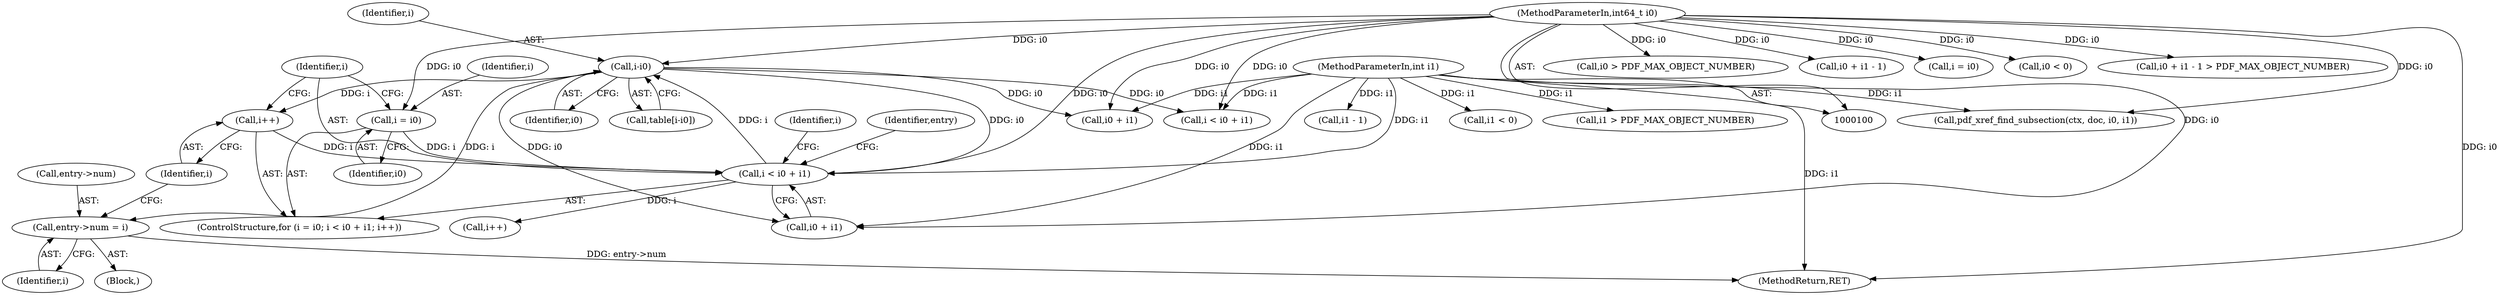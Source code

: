 digraph "0_ghostscript_55c3f68d638ac1263a386e0aaa004bb6e8bde731@pointer" {
"1000304" [label="(Call,entry->num = i)"];
"1000178" [label="(Call,i-i0)"];
"1000164" [label="(Call,i < i0 + i1)"];
"1000169" [label="(Call,i++)"];
"1000161" [label="(Call,i = i0)"];
"1000104" [label="(MethodParameterIn,int64_t i0)"];
"1000105" [label="(MethodParameterIn,int i1)"];
"1000314" [label="(MethodReturn,RET)"];
"1000170" [label="(Identifier,i)"];
"1000158" [label="(Call,i++)"];
"1000161" [label="(Call,i = i0)"];
"1000165" [label="(Identifier,i)"];
"1000163" [label="(Identifier,i0)"];
"1000169" [label="(Call,i++)"];
"1000160" [label="(ControlStructure,for (i = i0; i < i0 + i1; i++))"];
"1000159" [label="(Identifier,i)"];
"1000162" [label="(Identifier,i)"];
"1000105" [label="(MethodParameterIn,int i1)"];
"1000120" [label="(Call,i0 > PDF_MAX_OBJECT_NUMBER)"];
"1000132" [label="(Call,i0 + i1 - 1)"];
"1000180" [label="(Identifier,i0)"];
"1000134" [label="(Call,i1 - 1)"];
"1000155" [label="(Call,i0 + i1)"];
"1000104" [label="(MethodParameterIn,int64_t i0)"];
"1000144" [label="(Call,pdf_xref_find_subsection(ctx, doc, i0, i1))"];
"1000260" [label="(Block,)"];
"1000176" [label="(Call,table[i-i0])"];
"1000174" [label="(Identifier,entry)"];
"1000150" [label="(Call,i = i0)"];
"1000308" [label="(Identifier,i)"];
"1000166" [label="(Call,i0 + i1)"];
"1000124" [label="(Call,i1 < 0)"];
"1000128" [label="(Call,i1 > PDF_MAX_OBJECT_NUMBER)"];
"1000116" [label="(Call,i0 < 0)"];
"1000304" [label="(Call,entry->num = i)"];
"1000178" [label="(Call,i-i0)"];
"1000164" [label="(Call,i < i0 + i1)"];
"1000131" [label="(Call,i0 + i1 - 1 > PDF_MAX_OBJECT_NUMBER)"];
"1000179" [label="(Identifier,i)"];
"1000153" [label="(Call,i < i0 + i1)"];
"1000305" [label="(Call,entry->num)"];
"1000304" -> "1000260"  [label="AST: "];
"1000304" -> "1000308"  [label="CFG: "];
"1000305" -> "1000304"  [label="AST: "];
"1000308" -> "1000304"  [label="AST: "];
"1000170" -> "1000304"  [label="CFG: "];
"1000304" -> "1000314"  [label="DDG: entry->num"];
"1000178" -> "1000304"  [label="DDG: i"];
"1000178" -> "1000176"  [label="AST: "];
"1000178" -> "1000180"  [label="CFG: "];
"1000179" -> "1000178"  [label="AST: "];
"1000180" -> "1000178"  [label="AST: "];
"1000176" -> "1000178"  [label="CFG: "];
"1000178" -> "1000153"  [label="DDG: i0"];
"1000178" -> "1000155"  [label="DDG: i0"];
"1000178" -> "1000164"  [label="DDG: i0"];
"1000178" -> "1000166"  [label="DDG: i0"];
"1000178" -> "1000169"  [label="DDG: i"];
"1000164" -> "1000178"  [label="DDG: i"];
"1000104" -> "1000178"  [label="DDG: i0"];
"1000164" -> "1000160"  [label="AST: "];
"1000164" -> "1000166"  [label="CFG: "];
"1000165" -> "1000164"  [label="AST: "];
"1000166" -> "1000164"  [label="AST: "];
"1000174" -> "1000164"  [label="CFG: "];
"1000159" -> "1000164"  [label="CFG: "];
"1000164" -> "1000158"  [label="DDG: i"];
"1000169" -> "1000164"  [label="DDG: i"];
"1000161" -> "1000164"  [label="DDG: i"];
"1000104" -> "1000164"  [label="DDG: i0"];
"1000105" -> "1000164"  [label="DDG: i1"];
"1000169" -> "1000160"  [label="AST: "];
"1000169" -> "1000170"  [label="CFG: "];
"1000170" -> "1000169"  [label="AST: "];
"1000165" -> "1000169"  [label="CFG: "];
"1000161" -> "1000160"  [label="AST: "];
"1000161" -> "1000163"  [label="CFG: "];
"1000162" -> "1000161"  [label="AST: "];
"1000163" -> "1000161"  [label="AST: "];
"1000165" -> "1000161"  [label="CFG: "];
"1000104" -> "1000161"  [label="DDG: i0"];
"1000104" -> "1000100"  [label="AST: "];
"1000104" -> "1000314"  [label="DDG: i0"];
"1000104" -> "1000116"  [label="DDG: i0"];
"1000104" -> "1000120"  [label="DDG: i0"];
"1000104" -> "1000131"  [label="DDG: i0"];
"1000104" -> "1000132"  [label="DDG: i0"];
"1000104" -> "1000144"  [label="DDG: i0"];
"1000104" -> "1000150"  [label="DDG: i0"];
"1000104" -> "1000153"  [label="DDG: i0"];
"1000104" -> "1000155"  [label="DDG: i0"];
"1000104" -> "1000166"  [label="DDG: i0"];
"1000105" -> "1000100"  [label="AST: "];
"1000105" -> "1000314"  [label="DDG: i1"];
"1000105" -> "1000124"  [label="DDG: i1"];
"1000105" -> "1000128"  [label="DDG: i1"];
"1000105" -> "1000134"  [label="DDG: i1"];
"1000105" -> "1000144"  [label="DDG: i1"];
"1000105" -> "1000153"  [label="DDG: i1"];
"1000105" -> "1000155"  [label="DDG: i1"];
"1000105" -> "1000166"  [label="DDG: i1"];
}
